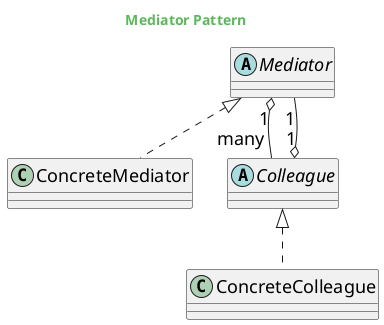 @startuml

skinparam backgroundcolor transparent
skinparam classFontSize 18
skinparam noteFontSize 18
skinparam arrowFontSize 18
skinparam classAttributeFontSize 18

skinparam titleFontColor #5cb85c

Title Mediator Pattern

abstract class Mediator

class ConcreteMediator implements Mediator

abstract class Colleague

class ConcreteColleague implements Colleague

Mediator "1" o-- "many" Colleague

Colleague "1" o-- "1" Mediator

@enduml